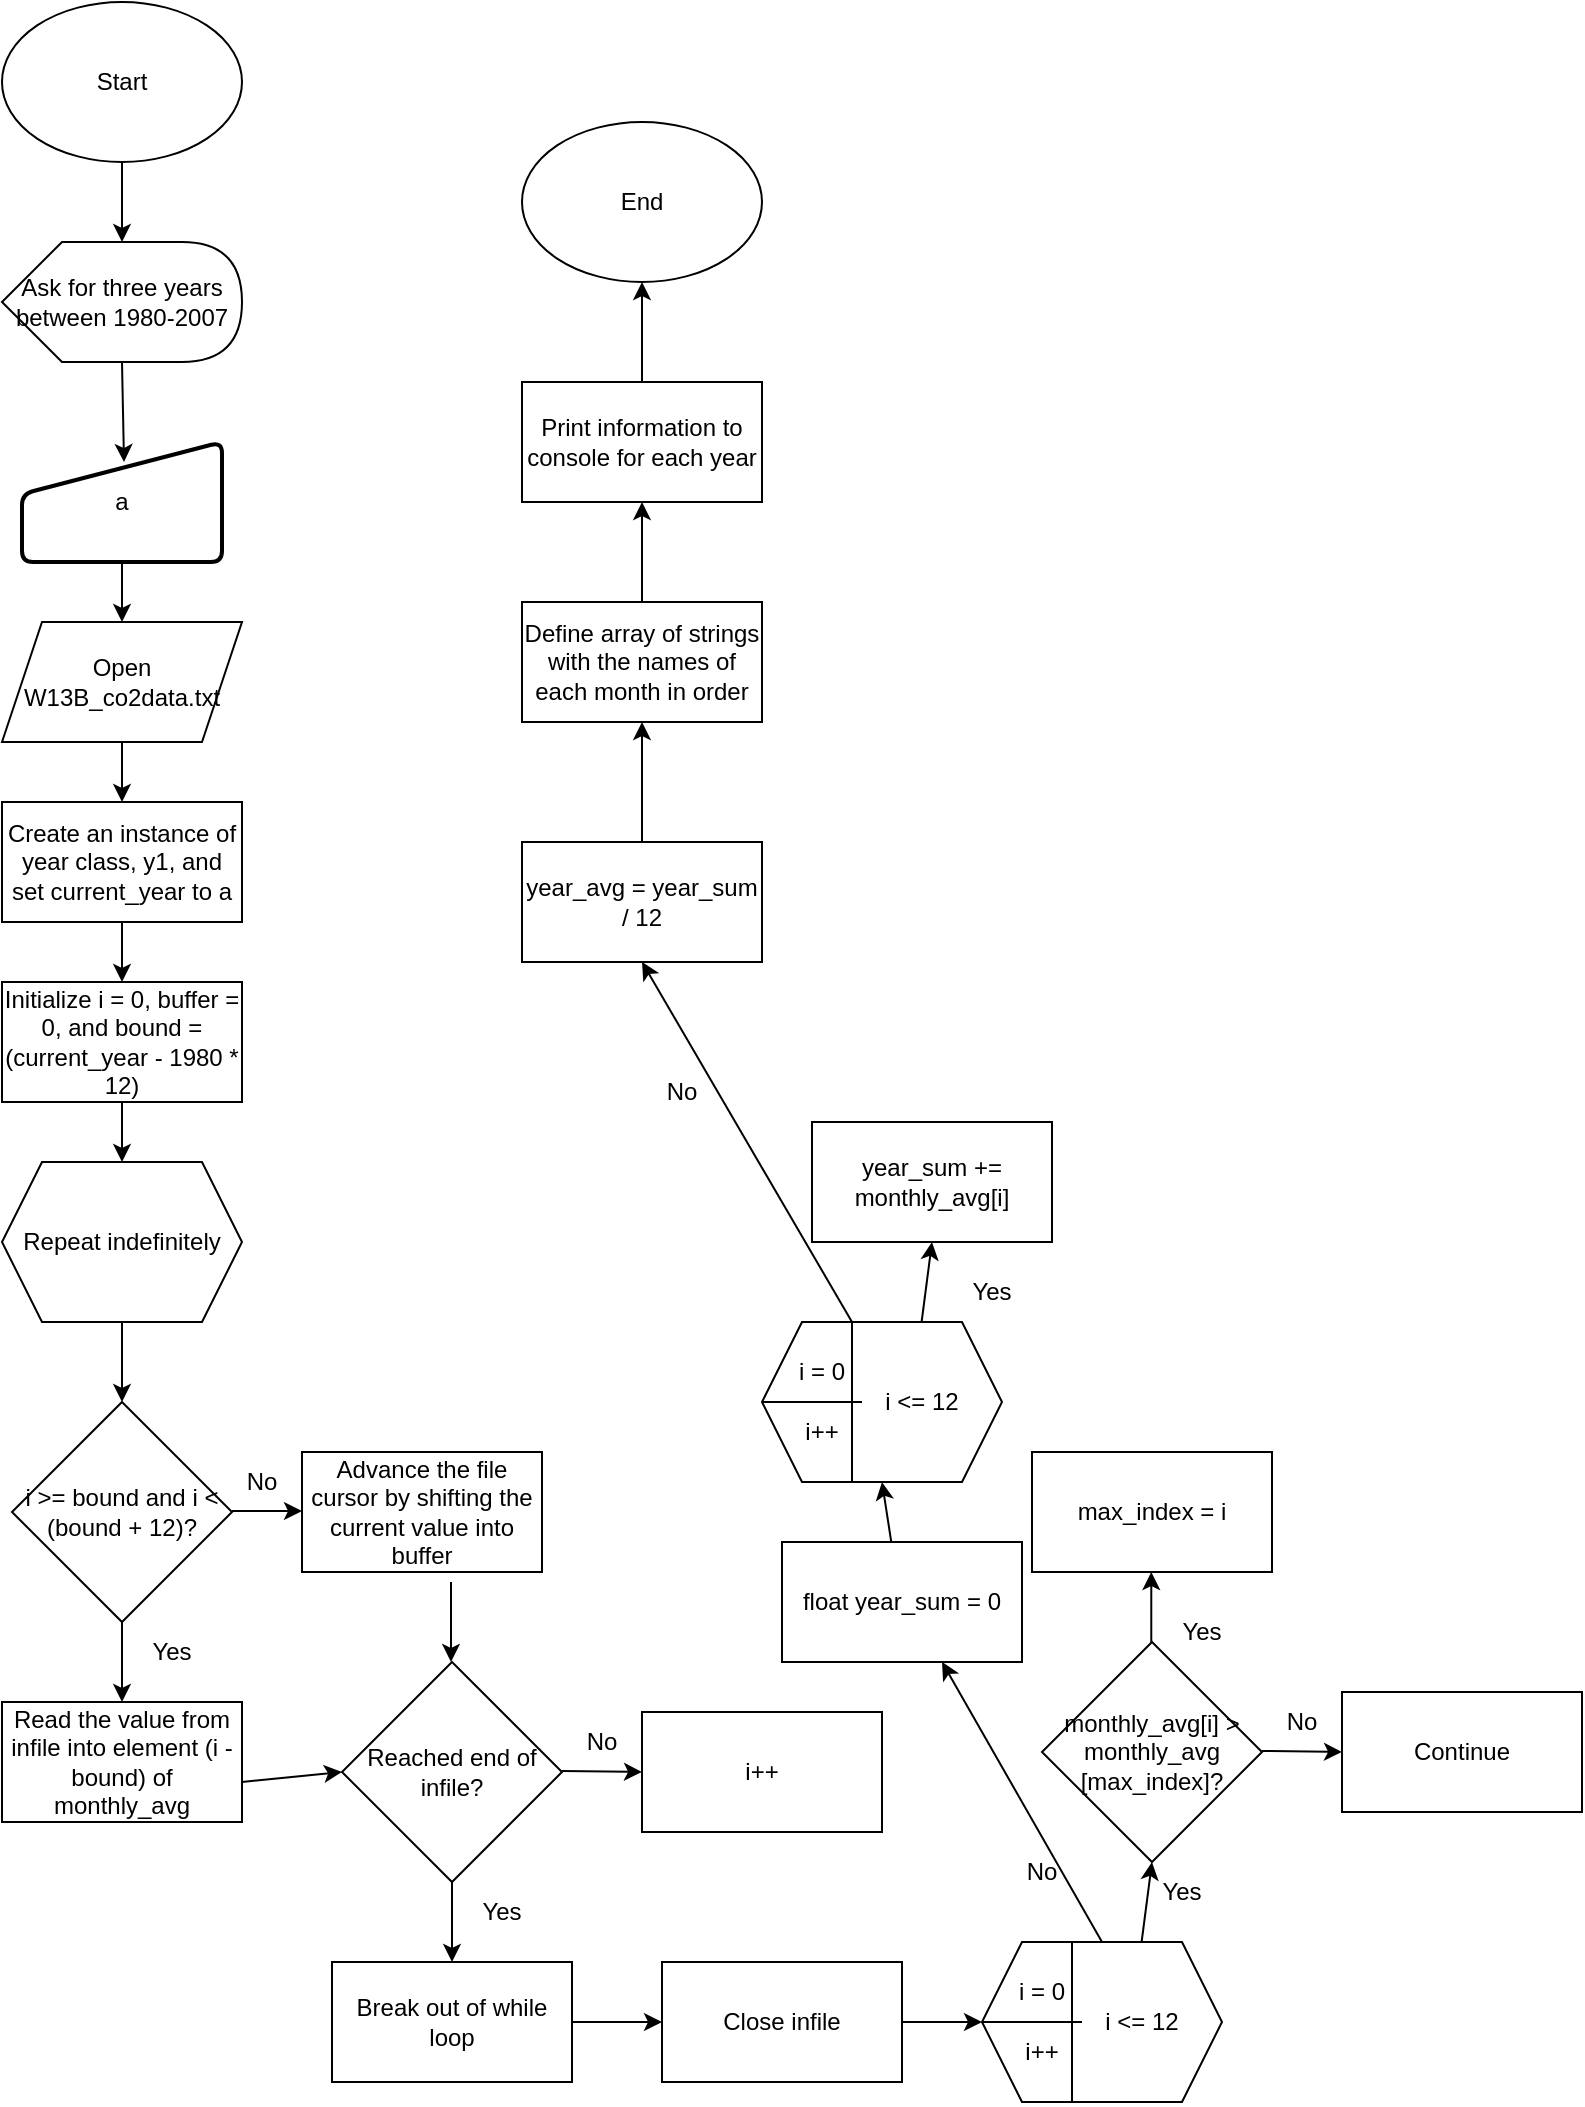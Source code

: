 <mxfile version="24.8.6">
  <diagram name="Page-1" id="WRjy9nxTg9cYXNsCU95p">
    <mxGraphModel dx="907" dy="603" grid="1" gridSize="10" guides="1" tooltips="1" connect="1" arrows="1" fold="1" page="1" pageScale="1" pageWidth="850" pageHeight="1100" math="0" shadow="0">
      <root>
        <mxCell id="0" />
        <mxCell id="1" parent="0" />
        <mxCell id="iYTJAuxAYu3Z1sZLUUk1-1" value="Start" style="ellipse;whiteSpace=wrap;html=1;" parent="1" vertex="1">
          <mxGeometry x="20" y="10" width="120" height="80" as="geometry" />
        </mxCell>
        <mxCell id="iYTJAuxAYu3Z1sZLUUk1-2" value="" style="endArrow=classic;html=1;rounded=0;" parent="1" edge="1">
          <mxGeometry width="50" height="50" relative="1" as="geometry">
            <mxPoint x="80" y="90" as="sourcePoint" />
            <mxPoint x="80" y="130" as="targetPoint" />
          </mxGeometry>
        </mxCell>
        <mxCell id="iYTJAuxAYu3Z1sZLUUk1-3" value="a" style="html=1;strokeWidth=2;shape=manualInput;whiteSpace=wrap;rounded=1;size=26;arcSize=11;" parent="1" vertex="1">
          <mxGeometry x="30" y="230" width="100" height="60" as="geometry" />
        </mxCell>
        <mxCell id="iYTJAuxAYu3Z1sZLUUk1-4" value="Ask for three years between 1980-2007" style="shape=display;whiteSpace=wrap;html=1;" parent="1" vertex="1">
          <mxGeometry x="20" y="130" width="120" height="60" as="geometry" />
        </mxCell>
        <mxCell id="iYTJAuxAYu3Z1sZLUUk1-5" value="" style="endArrow=classic;html=1;rounded=0;" parent="1" edge="1">
          <mxGeometry width="50" height="50" relative="1" as="geometry">
            <mxPoint x="80" y="190" as="sourcePoint" />
            <mxPoint x="81" y="240" as="targetPoint" />
          </mxGeometry>
        </mxCell>
        <mxCell id="iYTJAuxAYu3Z1sZLUUk1-6" value="Open W13B_co2data.txt" style="shape=parallelogram;perimeter=parallelogramPerimeter;whiteSpace=wrap;html=1;fixedSize=1;" parent="1" vertex="1">
          <mxGeometry x="20" y="320" width="120" height="60" as="geometry" />
        </mxCell>
        <mxCell id="iYTJAuxAYu3Z1sZLUUk1-7" value="" style="endArrow=classic;html=1;rounded=0;entryX=0.5;entryY=0;entryDx=0;entryDy=0;" parent="1" target="iYTJAuxAYu3Z1sZLUUk1-6" edge="1">
          <mxGeometry width="50" height="50" relative="1" as="geometry">
            <mxPoint x="80" y="290" as="sourcePoint" />
            <mxPoint x="130" y="240" as="targetPoint" />
          </mxGeometry>
        </mxCell>
        <mxCell id="iYTJAuxAYu3Z1sZLUUk1-8" value="Initialize i = 0, buffer = 0, and bound = (current_year - 1980 * 12)" style="rounded=0;whiteSpace=wrap;html=1;" parent="1" vertex="1">
          <mxGeometry x="20" y="500" width="120" height="60" as="geometry" />
        </mxCell>
        <mxCell id="iYTJAuxAYu3Z1sZLUUk1-9" value="Create an instance of year class, y1, and set current_year to a" style="rounded=0;whiteSpace=wrap;html=1;" parent="1" vertex="1">
          <mxGeometry x="20" y="410" width="120" height="60" as="geometry" />
        </mxCell>
        <mxCell id="iYTJAuxAYu3Z1sZLUUk1-10" value="" style="endArrow=classic;html=1;rounded=0;" parent="1" target="iYTJAuxAYu3Z1sZLUUk1-9" edge="1">
          <mxGeometry width="50" height="50" relative="1" as="geometry">
            <mxPoint x="80" y="380" as="sourcePoint" />
            <mxPoint x="130" y="330" as="targetPoint" />
          </mxGeometry>
        </mxCell>
        <mxCell id="iYTJAuxAYu3Z1sZLUUk1-11" value="" style="endArrow=classic;html=1;rounded=0;entryX=0.5;entryY=0;entryDx=0;entryDy=0;" parent="1" target="iYTJAuxAYu3Z1sZLUUk1-8" edge="1">
          <mxGeometry width="50" height="50" relative="1" as="geometry">
            <mxPoint x="80" y="470" as="sourcePoint" />
            <mxPoint x="130" y="420" as="targetPoint" />
          </mxGeometry>
        </mxCell>
        <mxCell id="iYTJAuxAYu3Z1sZLUUk1-12" value="Repeat indefinitely" style="shape=hexagon;perimeter=hexagonPerimeter2;whiteSpace=wrap;html=1;fixedSize=1;" parent="1" vertex="1">
          <mxGeometry x="20" y="590" width="120" height="80" as="geometry" />
        </mxCell>
        <mxCell id="iYTJAuxAYu3Z1sZLUUk1-13" value="" style="endArrow=classic;html=1;rounded=0;entryX=0.5;entryY=0;entryDx=0;entryDy=0;" parent="1" target="iYTJAuxAYu3Z1sZLUUk1-12" edge="1">
          <mxGeometry width="50" height="50" relative="1" as="geometry">
            <mxPoint x="80" y="560" as="sourcePoint" />
            <mxPoint x="130" y="510" as="targetPoint" />
          </mxGeometry>
        </mxCell>
        <mxCell id="iYTJAuxAYu3Z1sZLUUk1-14" value="" style="endArrow=classic;html=1;rounded=0;" parent="1" edge="1">
          <mxGeometry width="50" height="50" relative="1" as="geometry">
            <mxPoint x="80" y="670" as="sourcePoint" />
            <mxPoint x="80" y="710" as="targetPoint" />
          </mxGeometry>
        </mxCell>
        <mxCell id="iYTJAuxAYu3Z1sZLUUk1-15" value="i &amp;gt;= bound and i &amp;lt; (bound + 12)?" style="rhombus;whiteSpace=wrap;html=1;" parent="1" vertex="1">
          <mxGeometry x="25" y="710" width="110" height="110" as="geometry" />
        </mxCell>
        <mxCell id="iYTJAuxAYu3Z1sZLUUk1-16" value="" style="endArrow=classic;html=1;rounded=0;" parent="1" edge="1">
          <mxGeometry width="50" height="50" relative="1" as="geometry">
            <mxPoint x="80" y="820" as="sourcePoint" />
            <mxPoint x="80" y="860" as="targetPoint" />
          </mxGeometry>
        </mxCell>
        <mxCell id="iYTJAuxAYu3Z1sZLUUk1-17" value="" style="endArrow=classic;html=1;rounded=0;" parent="1" edge="1">
          <mxGeometry width="50" height="50" relative="1" as="geometry">
            <mxPoint x="135" y="764.5" as="sourcePoint" />
            <mxPoint x="170" y="764.5" as="targetPoint" />
          </mxGeometry>
        </mxCell>
        <mxCell id="iYTJAuxAYu3Z1sZLUUk1-18" value="Read the value from infile into element (i - bound) of monthly_avg" style="rounded=0;whiteSpace=wrap;html=1;" parent="1" vertex="1">
          <mxGeometry x="20" y="860" width="120" height="60" as="geometry" />
        </mxCell>
        <mxCell id="B0es6-pf-XucJzoFvf0q-1" value="Advance the file cursor by shifting the current value into buffer" style="rounded=0;whiteSpace=wrap;html=1;" vertex="1" parent="1">
          <mxGeometry x="170" y="735" width="120" height="60" as="geometry" />
        </mxCell>
        <mxCell id="B0es6-pf-XucJzoFvf0q-2" value="Reached end of infile?" style="rhombus;whiteSpace=wrap;html=1;" vertex="1" parent="1">
          <mxGeometry x="190" y="840" width="110" height="110" as="geometry" />
        </mxCell>
        <mxCell id="B0es6-pf-XucJzoFvf0q-3" value="" style="endArrow=classic;html=1;rounded=0;" edge="1" parent="1">
          <mxGeometry width="50" height="50" relative="1" as="geometry">
            <mxPoint x="245" y="950" as="sourcePoint" />
            <mxPoint x="245" y="990" as="targetPoint" />
          </mxGeometry>
        </mxCell>
        <mxCell id="B0es6-pf-XucJzoFvf0q-4" value="" style="endArrow=classic;html=1;rounded=0;entryX=0;entryY=0.5;entryDx=0;entryDy=0;" edge="1" parent="1" target="B0es6-pf-XucJzoFvf0q-12">
          <mxGeometry width="50" height="50" relative="1" as="geometry">
            <mxPoint x="300" y="894.5" as="sourcePoint" />
            <mxPoint x="335" y="894.5" as="targetPoint" />
          </mxGeometry>
        </mxCell>
        <mxCell id="B0es6-pf-XucJzoFvf0q-5" value="" style="endArrow=classic;html=1;rounded=0;" edge="1" parent="1">
          <mxGeometry width="50" height="50" relative="1" as="geometry">
            <mxPoint x="244.5" y="800" as="sourcePoint" />
            <mxPoint x="244.5" y="840" as="targetPoint" />
          </mxGeometry>
        </mxCell>
        <mxCell id="B0es6-pf-XucJzoFvf0q-6" value="" style="endArrow=classic;html=1;rounded=0;entryX=0;entryY=0.5;entryDx=0;entryDy=0;" edge="1" parent="1" target="B0es6-pf-XucJzoFvf0q-2">
          <mxGeometry width="50" height="50" relative="1" as="geometry">
            <mxPoint x="140" y="900" as="sourcePoint" />
            <mxPoint x="190" y="850" as="targetPoint" />
          </mxGeometry>
        </mxCell>
        <mxCell id="B0es6-pf-XucJzoFvf0q-7" value="Yes" style="text;html=1;align=center;verticalAlign=middle;whiteSpace=wrap;rounded=0;" vertex="1" parent="1">
          <mxGeometry x="75" y="820" width="60" height="30" as="geometry" />
        </mxCell>
        <mxCell id="B0es6-pf-XucJzoFvf0q-8" value="No" style="text;html=1;align=center;verticalAlign=middle;whiteSpace=wrap;rounded=0;" vertex="1" parent="1">
          <mxGeometry x="120" y="735" width="60" height="30" as="geometry" />
        </mxCell>
        <mxCell id="B0es6-pf-XucJzoFvf0q-9" value="Yes" style="text;html=1;align=center;verticalAlign=middle;whiteSpace=wrap;rounded=0;" vertex="1" parent="1">
          <mxGeometry x="240" y="950" width="60" height="30" as="geometry" />
        </mxCell>
        <mxCell id="B0es6-pf-XucJzoFvf0q-11" value="Break out of while loop" style="rounded=0;whiteSpace=wrap;html=1;" vertex="1" parent="1">
          <mxGeometry x="185" y="990" width="120" height="60" as="geometry" />
        </mxCell>
        <mxCell id="B0es6-pf-XucJzoFvf0q-12" value="i++" style="rounded=0;whiteSpace=wrap;html=1;" vertex="1" parent="1">
          <mxGeometry x="340" y="865" width="120" height="60" as="geometry" />
        </mxCell>
        <mxCell id="B0es6-pf-XucJzoFvf0q-15" value="No" style="text;html=1;align=center;verticalAlign=middle;whiteSpace=wrap;rounded=0;" vertex="1" parent="1">
          <mxGeometry x="290" y="865" width="60" height="30" as="geometry" />
        </mxCell>
        <mxCell id="B0es6-pf-XucJzoFvf0q-16" value="" style="endArrow=classic;html=1;rounded=0;" edge="1" parent="1">
          <mxGeometry width="50" height="50" relative="1" as="geometry">
            <mxPoint x="305" y="1020" as="sourcePoint" />
            <mxPoint x="350" y="1020" as="targetPoint" />
          </mxGeometry>
        </mxCell>
        <mxCell id="B0es6-pf-XucJzoFvf0q-17" value="Close infile" style="rounded=0;whiteSpace=wrap;html=1;" vertex="1" parent="1">
          <mxGeometry x="350" y="990" width="120" height="60" as="geometry" />
        </mxCell>
        <mxCell id="B0es6-pf-XucJzoFvf0q-18" value="" style="shape=hexagon;perimeter=hexagonPerimeter2;whiteSpace=wrap;html=1;fixedSize=1;" vertex="1" parent="1">
          <mxGeometry x="510" y="980" width="120" height="80" as="geometry" />
        </mxCell>
        <mxCell id="B0es6-pf-XucJzoFvf0q-19" value="" style="endArrow=none;html=1;rounded=0;exitX=0.375;exitY=1;exitDx=0;exitDy=0;entryX=0.375;entryY=0;entryDx=0;entryDy=0;" edge="1" parent="1" source="B0es6-pf-XucJzoFvf0q-18" target="B0es6-pf-XucJzoFvf0q-18">
          <mxGeometry width="50" height="50" relative="1" as="geometry">
            <mxPoint x="550" y="1020" as="sourcePoint" />
            <mxPoint x="550" y="960" as="targetPoint" />
          </mxGeometry>
        </mxCell>
        <mxCell id="B0es6-pf-XucJzoFvf0q-20" value="" style="endArrow=none;html=1;rounded=0;" edge="1" parent="1">
          <mxGeometry width="50" height="50" relative="1" as="geometry">
            <mxPoint x="510" y="1020" as="sourcePoint" />
            <mxPoint x="560" y="1020" as="targetPoint" />
          </mxGeometry>
        </mxCell>
        <mxCell id="B0es6-pf-XucJzoFvf0q-21" value="i = 0" style="text;html=1;align=center;verticalAlign=middle;whiteSpace=wrap;rounded=0;" vertex="1" parent="1">
          <mxGeometry x="510" y="990" width="60" height="30" as="geometry" />
        </mxCell>
        <mxCell id="B0es6-pf-XucJzoFvf0q-22" value="i &amp;lt;= 12" style="text;html=1;align=center;verticalAlign=middle;whiteSpace=wrap;rounded=0;" vertex="1" parent="1">
          <mxGeometry x="560" y="1005" width="60" height="30" as="geometry" />
        </mxCell>
        <mxCell id="B0es6-pf-XucJzoFvf0q-23" value="i++" style="text;html=1;align=center;verticalAlign=middle;whiteSpace=wrap;rounded=0;" vertex="1" parent="1">
          <mxGeometry x="510" y="1020" width="60" height="30" as="geometry" />
        </mxCell>
        <mxCell id="B0es6-pf-XucJzoFvf0q-24" value="" style="endArrow=classic;html=1;rounded=0;entryX=0.5;entryY=1;entryDx=0;entryDy=0;" edge="1" parent="1" target="B0es6-pf-XucJzoFvf0q-29">
          <mxGeometry width="50" height="50" relative="1" as="geometry">
            <mxPoint x="589.8" y="980" as="sourcePoint" />
            <mxPoint x="589.8" y="940" as="targetPoint" />
          </mxGeometry>
        </mxCell>
        <mxCell id="B0es6-pf-XucJzoFvf0q-25" value="Yes" style="text;html=1;align=center;verticalAlign=middle;whiteSpace=wrap;rounded=0;" vertex="1" parent="1">
          <mxGeometry x="580" y="940" width="60" height="30" as="geometry" />
        </mxCell>
        <mxCell id="B0es6-pf-XucJzoFvf0q-26" value="" style="endArrow=classic;html=1;rounded=0;exitX=0.5;exitY=0;exitDx=0;exitDy=0;" edge="1" parent="1" source="B0es6-pf-XucJzoFvf0q-18">
          <mxGeometry width="50" height="50" relative="1" as="geometry">
            <mxPoint x="530" y="954.64" as="sourcePoint" />
            <mxPoint x="490" y="840" as="targetPoint" />
          </mxGeometry>
        </mxCell>
        <mxCell id="B0es6-pf-XucJzoFvf0q-27" value="No" style="text;html=1;align=center;verticalAlign=middle;whiteSpace=wrap;rounded=0;" vertex="1" parent="1">
          <mxGeometry x="510" y="930" width="60" height="30" as="geometry" />
        </mxCell>
        <mxCell id="B0es6-pf-XucJzoFvf0q-28" value="" style="endArrow=classic;html=1;rounded=0;entryX=0;entryY=0;entryDx=0;entryDy=0;" edge="1" parent="1" target="B0es6-pf-XucJzoFvf0q-23">
          <mxGeometry width="50" height="50" relative="1" as="geometry">
            <mxPoint x="470" y="1020" as="sourcePoint" />
            <mxPoint x="520" y="970" as="targetPoint" />
          </mxGeometry>
        </mxCell>
        <mxCell id="B0es6-pf-XucJzoFvf0q-29" value="&lt;div&gt;monthly_avg[i] &amp;gt; monthly_avg [max_index]?&lt;/div&gt;" style="rhombus;whiteSpace=wrap;html=1;" vertex="1" parent="1">
          <mxGeometry x="540" y="830" width="110" height="110" as="geometry" />
        </mxCell>
        <mxCell id="B0es6-pf-XucJzoFvf0q-30" value="" style="endArrow=classic;html=1;rounded=0;" edge="1" parent="1">
          <mxGeometry width="50" height="50" relative="1" as="geometry">
            <mxPoint x="594.64" y="830" as="sourcePoint" />
            <mxPoint x="594.64" y="795" as="targetPoint" />
          </mxGeometry>
        </mxCell>
        <mxCell id="B0es6-pf-XucJzoFvf0q-31" value="" style="endArrow=classic;html=1;rounded=0;entryX=0;entryY=0.5;entryDx=0;entryDy=0;" edge="1" parent="1">
          <mxGeometry width="50" height="50" relative="1" as="geometry">
            <mxPoint x="650" y="884.5" as="sourcePoint" />
            <mxPoint x="690" y="885" as="targetPoint" />
          </mxGeometry>
        </mxCell>
        <mxCell id="B0es6-pf-XucJzoFvf0q-32" value="Yes" style="text;html=1;align=center;verticalAlign=middle;whiteSpace=wrap;rounded=0;" vertex="1" parent="1">
          <mxGeometry x="590" y="810" width="60" height="30" as="geometry" />
        </mxCell>
        <mxCell id="B0es6-pf-XucJzoFvf0q-33" value="No" style="text;html=1;align=center;verticalAlign=middle;whiteSpace=wrap;rounded=0;" vertex="1" parent="1">
          <mxGeometry x="640" y="855" width="60" height="30" as="geometry" />
        </mxCell>
        <mxCell id="B0es6-pf-XucJzoFvf0q-34" value="Continue" style="rounded=0;whiteSpace=wrap;html=1;" vertex="1" parent="1">
          <mxGeometry x="690" y="855" width="120" height="60" as="geometry" />
        </mxCell>
        <mxCell id="B0es6-pf-XucJzoFvf0q-35" value="max_index = i" style="rounded=0;whiteSpace=wrap;html=1;" vertex="1" parent="1">
          <mxGeometry x="535" y="735" width="120" height="60" as="geometry" />
        </mxCell>
        <mxCell id="B0es6-pf-XucJzoFvf0q-36" value="" style="shape=hexagon;perimeter=hexagonPerimeter2;whiteSpace=wrap;html=1;fixedSize=1;" vertex="1" parent="1">
          <mxGeometry x="400" y="670" width="120" height="80" as="geometry" />
        </mxCell>
        <mxCell id="B0es6-pf-XucJzoFvf0q-37" value="" style="endArrow=none;html=1;rounded=0;exitX=0.375;exitY=1;exitDx=0;exitDy=0;entryX=0.375;entryY=0;entryDx=0;entryDy=0;" edge="1" parent="1" source="B0es6-pf-XucJzoFvf0q-36" target="B0es6-pf-XucJzoFvf0q-36">
          <mxGeometry width="50" height="50" relative="1" as="geometry">
            <mxPoint x="440" y="710" as="sourcePoint" />
            <mxPoint x="440" y="650" as="targetPoint" />
          </mxGeometry>
        </mxCell>
        <mxCell id="B0es6-pf-XucJzoFvf0q-38" value="" style="endArrow=none;html=1;rounded=0;" edge="1" parent="1">
          <mxGeometry width="50" height="50" relative="1" as="geometry">
            <mxPoint x="400" y="710" as="sourcePoint" />
            <mxPoint x="450" y="710" as="targetPoint" />
          </mxGeometry>
        </mxCell>
        <mxCell id="B0es6-pf-XucJzoFvf0q-39" value="i = 0" style="text;html=1;align=center;verticalAlign=middle;whiteSpace=wrap;rounded=0;" vertex="1" parent="1">
          <mxGeometry x="400" y="680" width="60" height="30" as="geometry" />
        </mxCell>
        <mxCell id="B0es6-pf-XucJzoFvf0q-40" value="i &amp;lt;= 12" style="text;html=1;align=center;verticalAlign=middle;whiteSpace=wrap;rounded=0;" vertex="1" parent="1">
          <mxGeometry x="450" y="695" width="60" height="30" as="geometry" />
        </mxCell>
        <mxCell id="B0es6-pf-XucJzoFvf0q-41" value="i++" style="text;html=1;align=center;verticalAlign=middle;whiteSpace=wrap;rounded=0;" vertex="1" parent="1">
          <mxGeometry x="400" y="710" width="60" height="30" as="geometry" />
        </mxCell>
        <mxCell id="B0es6-pf-XucJzoFvf0q-42" value="" style="endArrow=classic;html=1;rounded=0;entryX=0.5;entryY=1;entryDx=0;entryDy=0;" edge="1" parent="1">
          <mxGeometry width="50" height="50" relative="1" as="geometry">
            <mxPoint x="479.8" y="670" as="sourcePoint" />
            <mxPoint x="485" y="630" as="targetPoint" />
          </mxGeometry>
        </mxCell>
        <mxCell id="B0es6-pf-XucJzoFvf0q-44" value="" style="endArrow=classic;html=1;rounded=0;exitX=0.375;exitY=0;exitDx=0;exitDy=0;entryX=0.5;entryY=1;entryDx=0;entryDy=0;" edge="1" parent="1" source="B0es6-pf-XucJzoFvf0q-36" target="B0es6-pf-XucJzoFvf0q-55">
          <mxGeometry width="50" height="50" relative="1" as="geometry">
            <mxPoint x="380" y="639.64" as="sourcePoint" />
            <mxPoint x="330" y="485" as="targetPoint" />
          </mxGeometry>
        </mxCell>
        <mxCell id="B0es6-pf-XucJzoFvf0q-45" value="No" style="text;html=1;align=center;verticalAlign=middle;whiteSpace=wrap;rounded=0;" vertex="1" parent="1">
          <mxGeometry x="330" y="540" width="60" height="30" as="geometry" />
        </mxCell>
        <mxCell id="B0es6-pf-XucJzoFvf0q-48" value="" style="endArrow=classic;html=1;rounded=0;entryX=0.5;entryY=1;entryDx=0;entryDy=0;" edge="1" parent="1" target="B0es6-pf-XucJzoFvf0q-36">
          <mxGeometry width="50" height="50" relative="1" as="geometry">
            <mxPoint x="464.64" y="780" as="sourcePoint" />
            <mxPoint x="464.64" y="745" as="targetPoint" />
          </mxGeometry>
        </mxCell>
        <mxCell id="B0es6-pf-XucJzoFvf0q-50" value="Yes" style="text;html=1;align=center;verticalAlign=middle;whiteSpace=wrap;rounded=0;" vertex="1" parent="1">
          <mxGeometry x="485" y="640" width="60" height="30" as="geometry" />
        </mxCell>
        <mxCell id="B0es6-pf-XucJzoFvf0q-53" value="float year_sum = 0" style="rounded=0;whiteSpace=wrap;html=1;" vertex="1" parent="1">
          <mxGeometry x="410" y="780" width="120" height="60" as="geometry" />
        </mxCell>
        <mxCell id="B0es6-pf-XucJzoFvf0q-54" value="year_sum += monthly_avg[i]" style="rounded=0;whiteSpace=wrap;html=1;" vertex="1" parent="1">
          <mxGeometry x="425" y="570" width="120" height="60" as="geometry" />
        </mxCell>
        <mxCell id="B0es6-pf-XucJzoFvf0q-55" value="year_avg = year_sum / 12" style="rounded=0;whiteSpace=wrap;html=1;" vertex="1" parent="1">
          <mxGeometry x="280" y="430" width="120" height="60" as="geometry" />
        </mxCell>
        <mxCell id="B0es6-pf-XucJzoFvf0q-56" value="" style="endArrow=classic;html=1;rounded=0;" edge="1" parent="1">
          <mxGeometry width="50" height="50" relative="1" as="geometry">
            <mxPoint x="340" y="430" as="sourcePoint" />
            <mxPoint x="340" y="370" as="targetPoint" />
          </mxGeometry>
        </mxCell>
        <mxCell id="B0es6-pf-XucJzoFvf0q-57" value="Define array of strings with the names of each month in order" style="rounded=0;whiteSpace=wrap;html=1;" vertex="1" parent="1">
          <mxGeometry x="280" y="310" width="120" height="60" as="geometry" />
        </mxCell>
        <mxCell id="B0es6-pf-XucJzoFvf0q-58" value="Print information to console for each year" style="rounded=0;whiteSpace=wrap;html=1;" vertex="1" parent="1">
          <mxGeometry x="280" y="200" width="120" height="60" as="geometry" />
        </mxCell>
        <mxCell id="B0es6-pf-XucJzoFvf0q-59" value="" style="endArrow=classic;html=1;rounded=0;entryX=0.5;entryY=1;entryDx=0;entryDy=0;" edge="1" parent="1" target="B0es6-pf-XucJzoFvf0q-58">
          <mxGeometry width="50" height="50" relative="1" as="geometry">
            <mxPoint x="340" y="310" as="sourcePoint" />
            <mxPoint x="390" y="260" as="targetPoint" />
          </mxGeometry>
        </mxCell>
        <mxCell id="B0es6-pf-XucJzoFvf0q-60" value="" style="endArrow=classic;html=1;rounded=0;" edge="1" parent="1" target="B0es6-pf-XucJzoFvf0q-61">
          <mxGeometry width="50" height="50" relative="1" as="geometry">
            <mxPoint x="340" y="200" as="sourcePoint" />
            <mxPoint x="340" y="150" as="targetPoint" />
          </mxGeometry>
        </mxCell>
        <mxCell id="B0es6-pf-XucJzoFvf0q-61" value="End" style="ellipse;whiteSpace=wrap;html=1;" vertex="1" parent="1">
          <mxGeometry x="280" y="70" width="120" height="80" as="geometry" />
        </mxCell>
      </root>
    </mxGraphModel>
  </diagram>
</mxfile>
